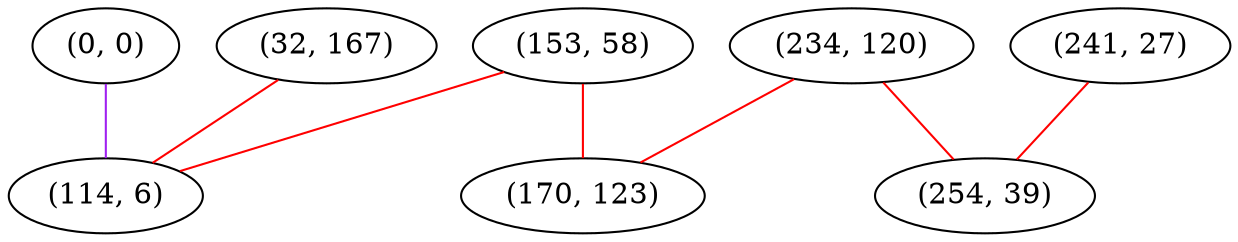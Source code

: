 graph "" {
"(0, 0)";
"(32, 167)";
"(153, 58)";
"(234, 120)";
"(114, 6)";
"(170, 123)";
"(241, 27)";
"(254, 39)";
"(0, 0)" -- "(114, 6)"  [color=purple, key=0, weight=4];
"(32, 167)" -- "(114, 6)"  [color=red, key=0, weight=1];
"(153, 58)" -- "(114, 6)"  [color=red, key=0, weight=1];
"(153, 58)" -- "(170, 123)"  [color=red, key=0, weight=1];
"(234, 120)" -- "(254, 39)"  [color=red, key=0, weight=1];
"(234, 120)" -- "(170, 123)"  [color=red, key=0, weight=1];
"(241, 27)" -- "(254, 39)"  [color=red, key=0, weight=1];
}

